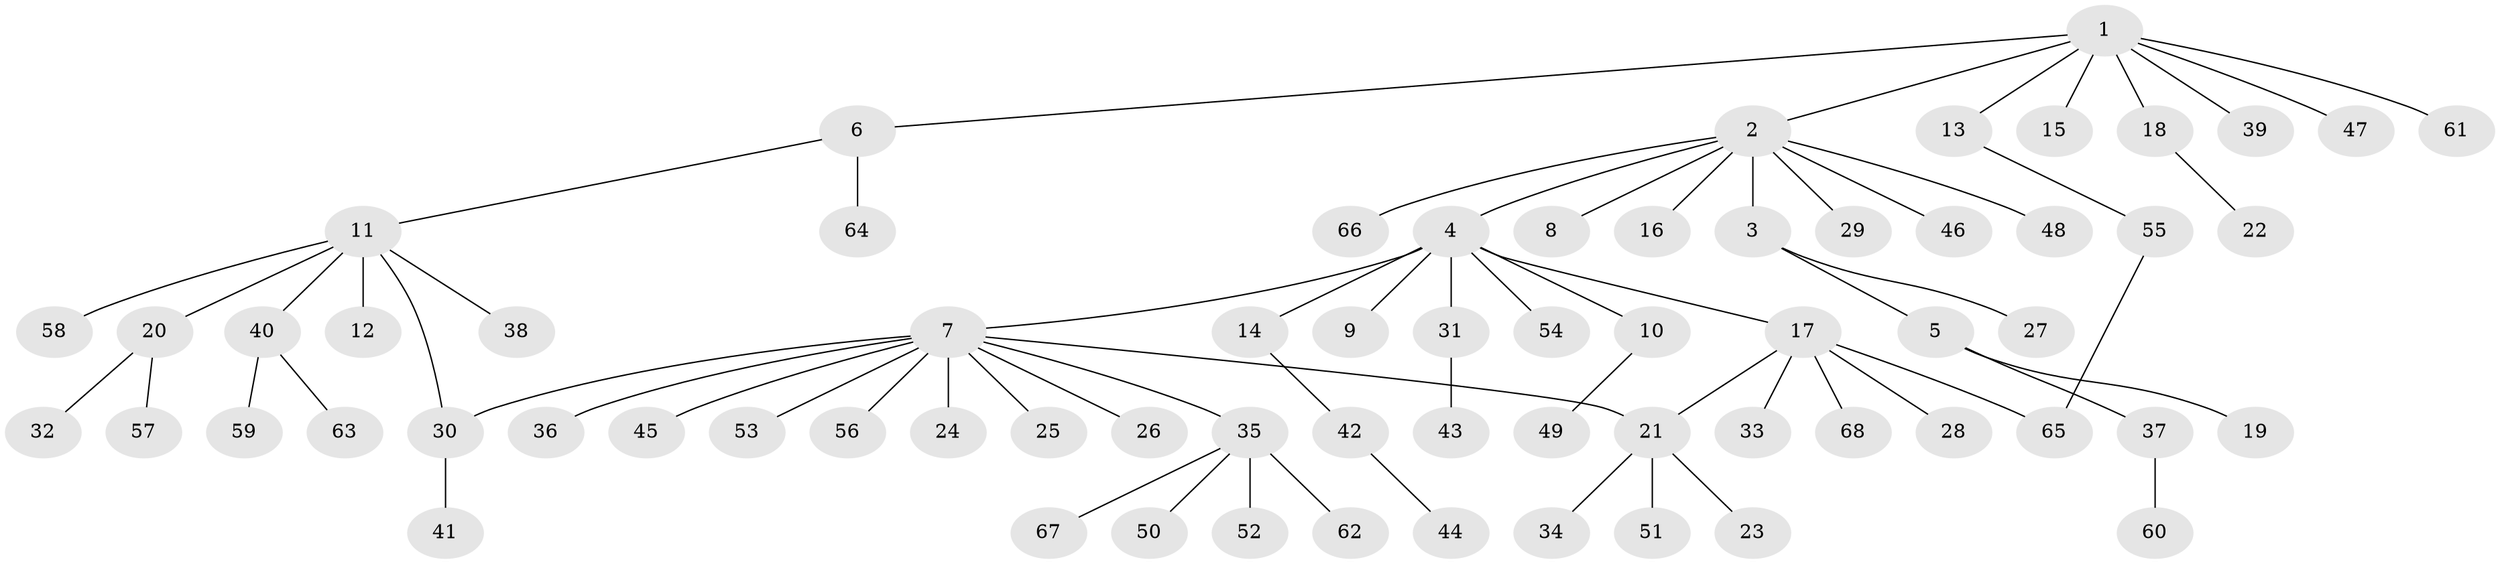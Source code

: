 // Generated by graph-tools (version 1.1) at 2025/01/03/09/25 03:01:53]
// undirected, 68 vertices, 70 edges
graph export_dot {
graph [start="1"]
  node [color=gray90,style=filled];
  1;
  2;
  3;
  4;
  5;
  6;
  7;
  8;
  9;
  10;
  11;
  12;
  13;
  14;
  15;
  16;
  17;
  18;
  19;
  20;
  21;
  22;
  23;
  24;
  25;
  26;
  27;
  28;
  29;
  30;
  31;
  32;
  33;
  34;
  35;
  36;
  37;
  38;
  39;
  40;
  41;
  42;
  43;
  44;
  45;
  46;
  47;
  48;
  49;
  50;
  51;
  52;
  53;
  54;
  55;
  56;
  57;
  58;
  59;
  60;
  61;
  62;
  63;
  64;
  65;
  66;
  67;
  68;
  1 -- 2;
  1 -- 6;
  1 -- 13;
  1 -- 15;
  1 -- 18;
  1 -- 39;
  1 -- 47;
  1 -- 61;
  2 -- 3;
  2 -- 4;
  2 -- 8;
  2 -- 16;
  2 -- 29;
  2 -- 46;
  2 -- 48;
  2 -- 66;
  3 -- 5;
  3 -- 27;
  4 -- 7;
  4 -- 9;
  4 -- 10;
  4 -- 14;
  4 -- 17;
  4 -- 31;
  4 -- 54;
  5 -- 19;
  5 -- 37;
  6 -- 11;
  6 -- 64;
  7 -- 21;
  7 -- 24;
  7 -- 25;
  7 -- 26;
  7 -- 30;
  7 -- 35;
  7 -- 36;
  7 -- 45;
  7 -- 53;
  7 -- 56;
  10 -- 49;
  11 -- 12;
  11 -- 20;
  11 -- 30;
  11 -- 38;
  11 -- 40;
  11 -- 58;
  13 -- 55;
  14 -- 42;
  17 -- 21;
  17 -- 28;
  17 -- 33;
  17 -- 65;
  17 -- 68;
  18 -- 22;
  20 -- 32;
  20 -- 57;
  21 -- 23;
  21 -- 34;
  21 -- 51;
  30 -- 41;
  31 -- 43;
  35 -- 50;
  35 -- 52;
  35 -- 62;
  35 -- 67;
  37 -- 60;
  40 -- 59;
  40 -- 63;
  42 -- 44;
  55 -- 65;
}
